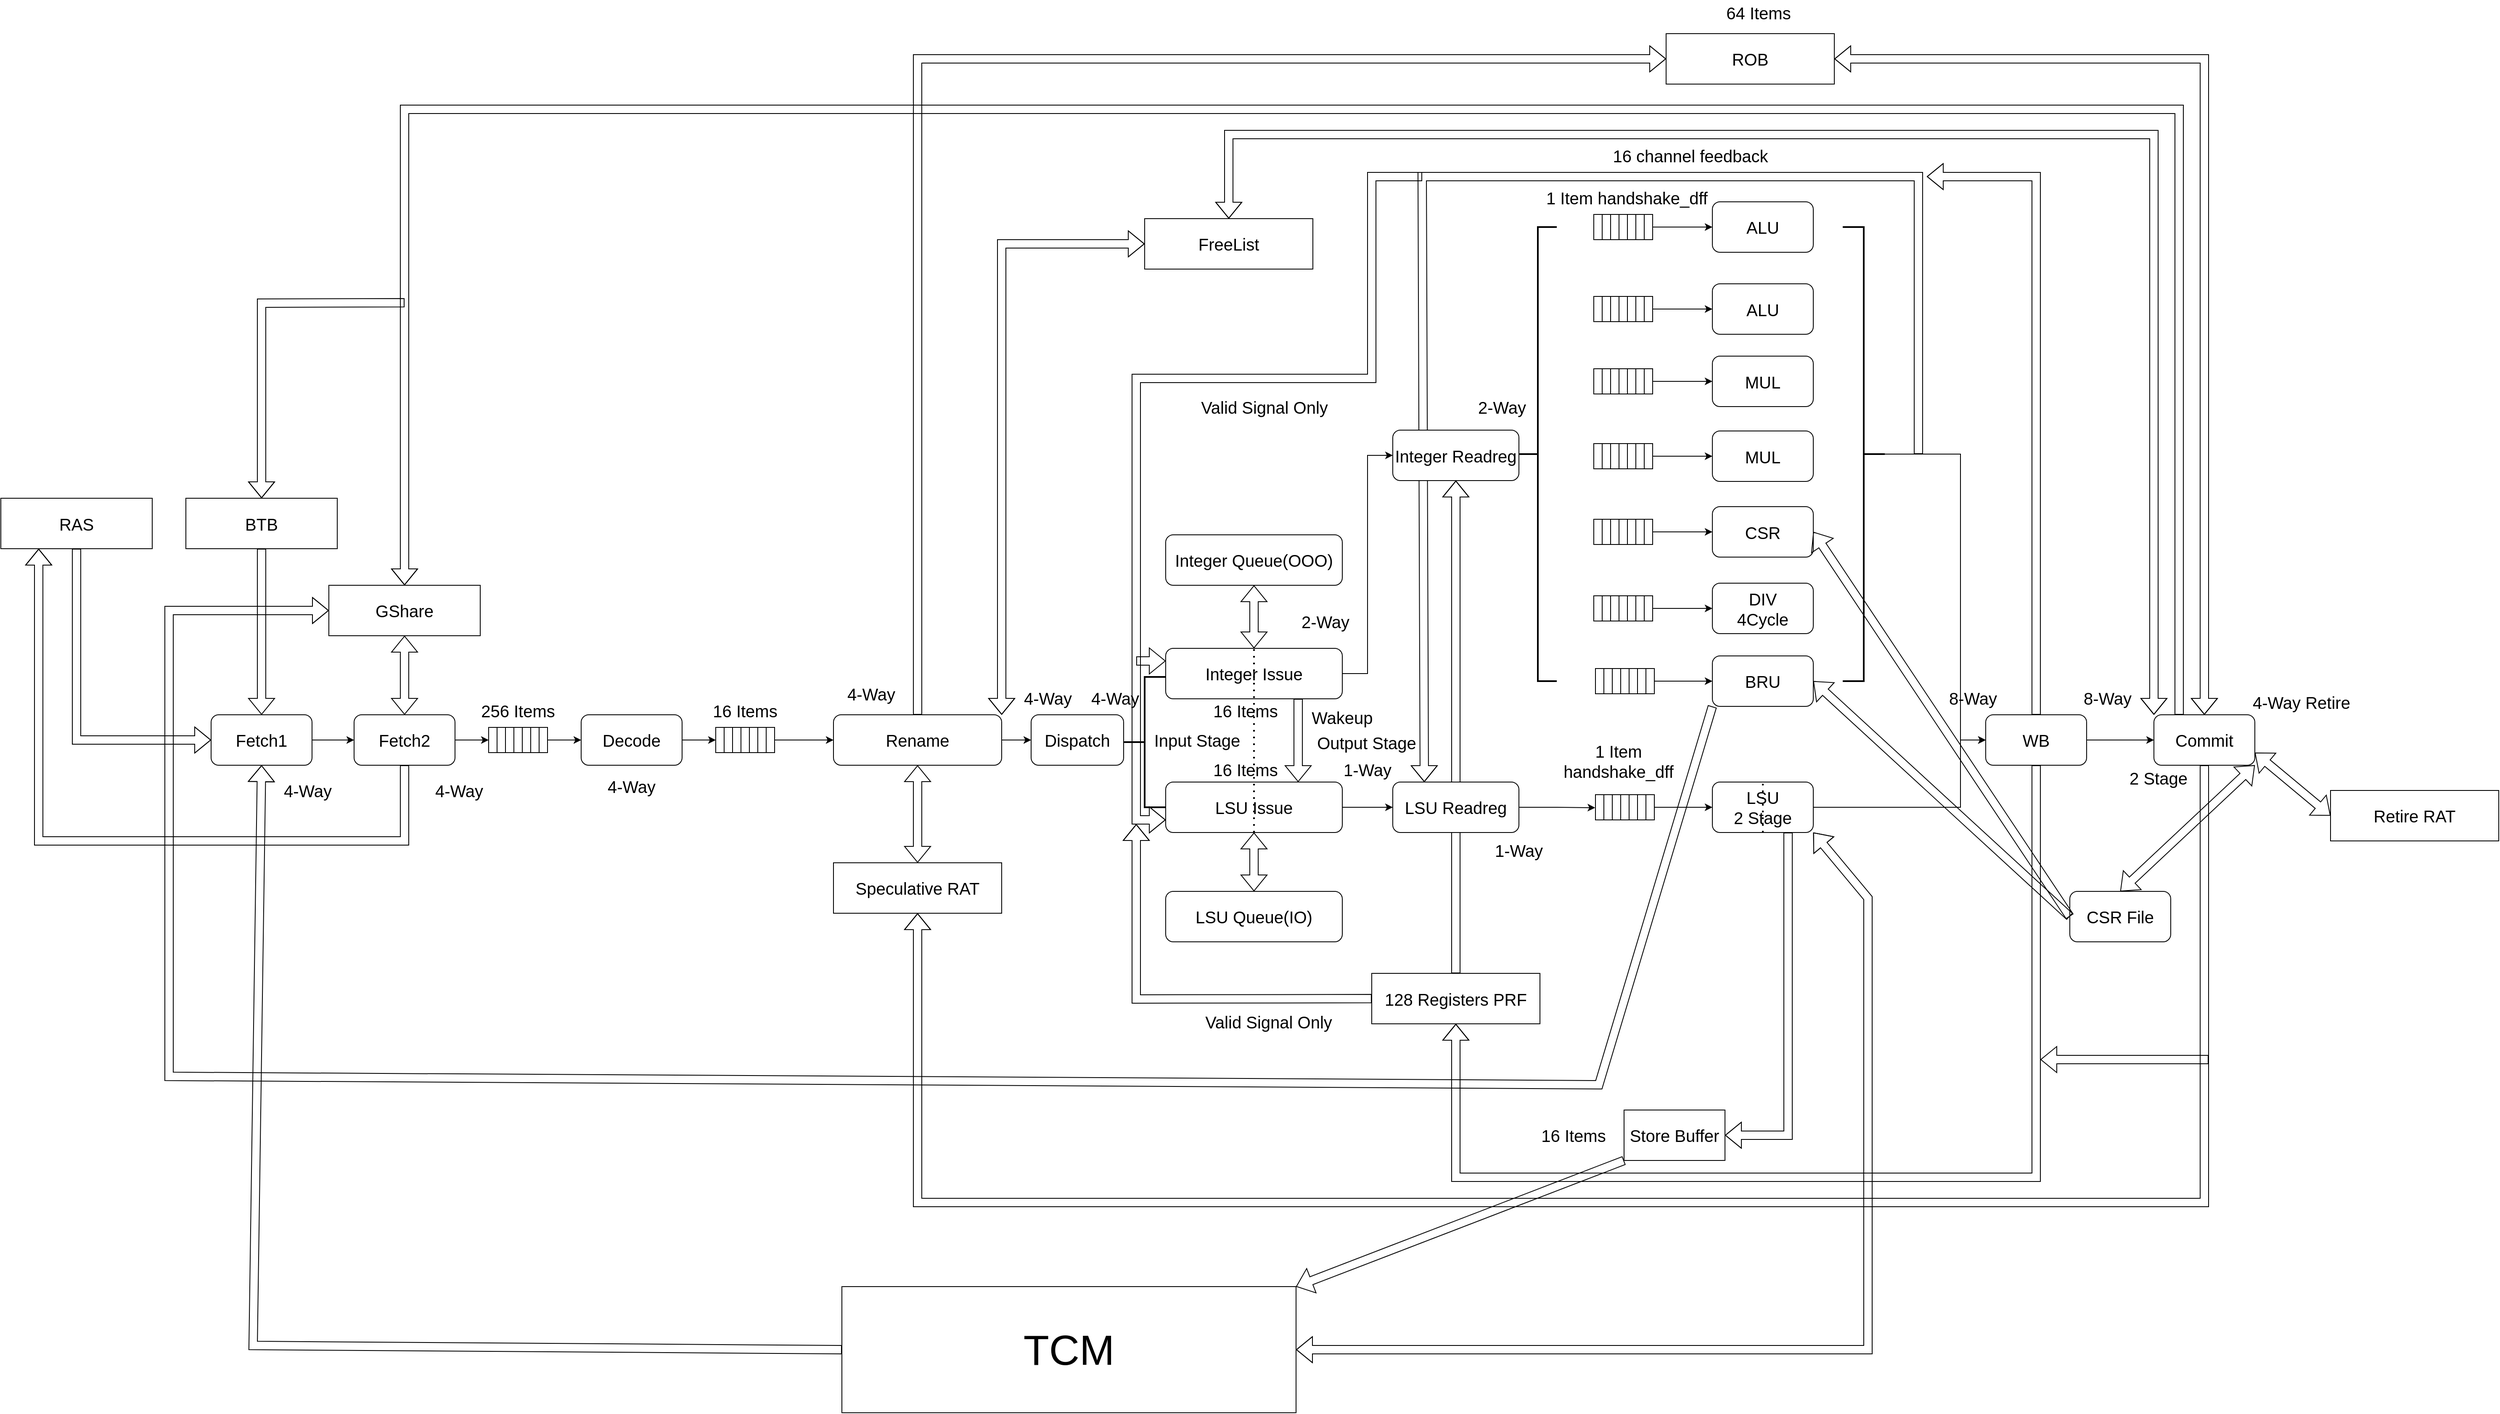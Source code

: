 <mxfile version="16.1.2" type="device"><diagram id="y05J4prO3M1sU4LA91ih" name="第 1 页"><mxGraphModel dx="2324" dy="2080" grid="1" gridSize="10" guides="1" tooltips="1" connect="1" arrows="1" fold="1" page="1" pageScale="1" pageWidth="827" pageHeight="1169" math="0" shadow="0"><root><mxCell id="0"/><mxCell id="1" parent="0"/><mxCell id="iAQOk-mYeoDbT9kB-Wvg-80" value="" style="shape=flexArrow;endArrow=classic;html=1;rounded=0;entryX=0;entryY=0.75;entryDx=0;entryDy=0;" edge="1" parent="1" target="iAQOk-mYeoDbT9kB-Wvg-40"><mxGeometry width="50" height="50" relative="1" as="geometry"><mxPoint x="1000" y="-480" as="sourcePoint"/><mxPoint x="640" y="300" as="targetPoint"/><Array as="points"><mxPoint x="940" y="-480"/><mxPoint x="940" y="-240"/><mxPoint x="660" y="-240"/><mxPoint x="660" y="240"/><mxPoint x="660" y="285"/></Array></mxGeometry></mxCell><mxCell id="iAQOk-mYeoDbT9kB-Wvg-61" value="" style="shape=flexArrow;endArrow=classic;html=1;rounded=0;entryX=0.25;entryY=0;entryDx=0;entryDy=0;" edge="1" parent="1" target="iAQOk-mYeoDbT9kB-Wvg-46"><mxGeometry width="50" height="50" relative="1" as="geometry"><mxPoint x="1590" y="-150" as="sourcePoint"/><mxPoint x="970" y="-480" as="targetPoint"/><Array as="points"><mxPoint x="1590" y="-480"/><mxPoint x="1000" y="-480"/></Array></mxGeometry></mxCell><mxCell id="B6zTXbKVNtr-f4S-mX8D-33" style="edgeStyle=none;rounded=0;orthogonalLoop=1;jettySize=auto;html=1;exitX=1;exitY=0.5;exitDx=0;exitDy=0;entryX=0;entryY=0.5;entryDx=0;entryDy=0;entryPerimeter=0;fontFamily=Helvetica;fontSize=12;fontColor=default;startSize=6;endSize=6;targetPerimeterSpacing=0;" parent="1" source="B6zTXbKVNtr-f4S-mX8D-1" target="B6zTXbKVNtr-f4S-mX8D-3" edge="1"><mxGeometry relative="1" as="geometry"/></mxCell><mxCell id="B6zTXbKVNtr-f4S-mX8D-1" value="Fetch2" style="rounded=1;whiteSpace=wrap;html=1;fontSize=20;" parent="1" vertex="1"><mxGeometry x="-270" y="160" width="120" height="60" as="geometry"/></mxCell><mxCell id="B6zTXbKVNtr-f4S-mX8D-29" value="" style="group" parent="1" vertex="1" connectable="0"><mxGeometry x="-110" y="175" width="70" height="30" as="geometry"/></mxCell><mxCell id="B6zTXbKVNtr-f4S-mX8D-3" value="" style="verticalLabelPosition=bottom;verticalAlign=top;html=1;shape=mxgraph.basic.rect;fillColor2=none;strokeWidth=1;size=17.76;indent=5;" parent="B6zTXbKVNtr-f4S-mX8D-29" vertex="1"><mxGeometry width="70" height="30" as="geometry"/></mxCell><mxCell id="B6zTXbKVNtr-f4S-mX8D-11" value="" style="shape=partialRectangle;whiteSpace=wrap;html=1;right=0;top=0;bottom=0;fillColor=none;routingCenterX=-0.5;" parent="B6zTXbKVNtr-f4S-mX8D-29" vertex="1"><mxGeometry x="10" width="10" height="30" as="geometry"/></mxCell><mxCell id="B6zTXbKVNtr-f4S-mX8D-12" value="" style="shape=partialRectangle;whiteSpace=wrap;html=1;right=0;top=0;bottom=0;fillColor=none;routingCenterX=-0.5;" parent="B6zTXbKVNtr-f4S-mX8D-29" vertex="1"><mxGeometry x="20" width="10" height="30" as="geometry"/></mxCell><mxCell id="B6zTXbKVNtr-f4S-mX8D-13" value="" style="shape=partialRectangle;whiteSpace=wrap;html=1;right=0;top=0;bottom=0;fillColor=none;routingCenterX=-0.5;" parent="B6zTXbKVNtr-f4S-mX8D-29" vertex="1"><mxGeometry x="30" width="10" height="30" as="geometry"/></mxCell><mxCell id="B6zTXbKVNtr-f4S-mX8D-14" value="" style="shape=partialRectangle;whiteSpace=wrap;html=1;right=0;top=0;bottom=0;fillColor=none;routingCenterX=-0.5;" parent="B6zTXbKVNtr-f4S-mX8D-29" vertex="1"><mxGeometry x="40" width="10" height="30" as="geometry"/></mxCell><mxCell id="B6zTXbKVNtr-f4S-mX8D-15" value="" style="shape=partialRectangle;whiteSpace=wrap;html=1;right=0;top=0;bottom=0;fillColor=none;routingCenterX=-0.5;" parent="B6zTXbKVNtr-f4S-mX8D-29" vertex="1"><mxGeometry x="50" width="10" height="30" as="geometry"/></mxCell><mxCell id="B6zTXbKVNtr-f4S-mX8D-16" value="" style="shape=partialRectangle;whiteSpace=wrap;html=1;right=0;top=0;bottom=0;fillColor=none;routingCenterX=-0.5;" parent="B6zTXbKVNtr-f4S-mX8D-29" vertex="1"><mxGeometry x="60" width="10" height="30" as="geometry"/></mxCell><mxCell id="B6zTXbKVNtr-f4S-mX8D-46" style="edgeStyle=none;rounded=0;orthogonalLoop=1;jettySize=auto;html=1;exitX=1;exitY=0.5;exitDx=0;exitDy=0;fontFamily=Helvetica;fontSize=20;fontColor=default;startSize=6;endSize=6;targetPerimeterSpacing=0;" parent="1" source="B6zTXbKVNtr-f4S-mX8D-34" target="B6zTXbKVNtr-f4S-mX8D-37" edge="1"><mxGeometry relative="1" as="geometry"/></mxCell><mxCell id="B6zTXbKVNtr-f4S-mX8D-34" value="Decode" style="rounded=1;whiteSpace=wrap;html=1;fontSize=20;" parent="1" vertex="1"><mxGeometry y="160" width="120" height="60" as="geometry"/></mxCell><mxCell id="B6zTXbKVNtr-f4S-mX8D-35" style="edgeStyle=none;rounded=0;orthogonalLoop=1;jettySize=auto;html=1;exitX=1;exitY=0.5;exitDx=0;exitDy=0;entryX=0;entryY=0.5;entryDx=0;entryDy=0;fontFamily=Helvetica;fontSize=20;fontColor=default;startSize=6;endSize=6;targetPerimeterSpacing=0;" parent="1" source="B6zTXbKVNtr-f4S-mX8D-16" target="B6zTXbKVNtr-f4S-mX8D-34" edge="1"><mxGeometry relative="1" as="geometry"/></mxCell><mxCell id="B6zTXbKVNtr-f4S-mX8D-36" value="" style="group" parent="1" vertex="1" connectable="0"><mxGeometry x="160" y="175" width="70" height="30" as="geometry"/></mxCell><mxCell id="B6zTXbKVNtr-f4S-mX8D-37" value="" style="verticalLabelPosition=bottom;verticalAlign=top;html=1;shape=mxgraph.basic.rect;fillColor2=none;strokeWidth=1;size=17.76;indent=5;" parent="B6zTXbKVNtr-f4S-mX8D-36" vertex="1"><mxGeometry width="70" height="30" as="geometry"/></mxCell><mxCell id="B6zTXbKVNtr-f4S-mX8D-38" value="" style="shape=partialRectangle;whiteSpace=wrap;html=1;right=0;top=0;bottom=0;fillColor=none;routingCenterX=-0.5;" parent="B6zTXbKVNtr-f4S-mX8D-36" vertex="1"><mxGeometry x="10" width="10" height="30" as="geometry"/></mxCell><mxCell id="B6zTXbKVNtr-f4S-mX8D-39" value="" style="shape=partialRectangle;whiteSpace=wrap;html=1;right=0;top=0;bottom=0;fillColor=none;routingCenterX=-0.5;" parent="B6zTXbKVNtr-f4S-mX8D-36" vertex="1"><mxGeometry x="20" width="10" height="30" as="geometry"/></mxCell><mxCell id="B6zTXbKVNtr-f4S-mX8D-40" value="" style="shape=partialRectangle;whiteSpace=wrap;html=1;right=0;top=0;bottom=0;fillColor=none;routingCenterX=-0.5;" parent="B6zTXbKVNtr-f4S-mX8D-36" vertex="1"><mxGeometry x="30" width="10" height="30" as="geometry"/></mxCell><mxCell id="B6zTXbKVNtr-f4S-mX8D-41" value="" style="shape=partialRectangle;whiteSpace=wrap;html=1;right=0;top=0;bottom=0;fillColor=none;routingCenterX=-0.5;" parent="B6zTXbKVNtr-f4S-mX8D-36" vertex="1"><mxGeometry x="40" width="10" height="30" as="geometry"/></mxCell><mxCell id="B6zTXbKVNtr-f4S-mX8D-42" value="" style="shape=partialRectangle;whiteSpace=wrap;html=1;right=0;top=0;bottom=0;fillColor=none;routingCenterX=-0.5;" parent="B6zTXbKVNtr-f4S-mX8D-36" vertex="1"><mxGeometry x="50" width="10" height="30" as="geometry"/></mxCell><mxCell id="B6zTXbKVNtr-f4S-mX8D-43" value="" style="shape=partialRectangle;whiteSpace=wrap;html=1;right=0;top=0;bottom=0;fillColor=none;routingCenterX=-0.5;" parent="B6zTXbKVNtr-f4S-mX8D-36" vertex="1"><mxGeometry x="60" width="10" height="30" as="geometry"/></mxCell><mxCell id="B6zTXbKVNtr-f4S-mX8D-190" style="edgeStyle=orthogonalEdgeStyle;shape=flexArrow;rounded=0;orthogonalLoop=1;jettySize=auto;html=1;exitX=0.5;exitY=0;exitDx=0;exitDy=0;entryX=0;entryY=0.5;entryDx=0;entryDy=0;fontFamily=Helvetica;fontSize=20;fontColor=default;targetPerimeterSpacing=0;" parent="1" source="B6zTXbKVNtr-f4S-mX8D-44" target="B6zTXbKVNtr-f4S-mX8D-184" edge="1"><mxGeometry relative="1" as="geometry"/></mxCell><mxCell id="iAQOk-mYeoDbT9kB-Wvg-27" style="edgeStyle=orthogonalEdgeStyle;rounded=0;orthogonalLoop=1;jettySize=auto;html=1;exitX=1;exitY=0.5;exitDx=0;exitDy=0;entryX=0;entryY=0.5;entryDx=0;entryDy=0;" edge="1" parent="1" source="B6zTXbKVNtr-f4S-mX8D-44" target="iAQOk-mYeoDbT9kB-Wvg-26"><mxGeometry relative="1" as="geometry"/></mxCell><mxCell id="B6zTXbKVNtr-f4S-mX8D-44" value="Rename" style="rounded=1;whiteSpace=wrap;html=1;fontSize=20;" parent="1" vertex="1"><mxGeometry x="300" y="160" width="200" height="60" as="geometry"/></mxCell><mxCell id="B6zTXbKVNtr-f4S-mX8D-45" style="edgeStyle=none;rounded=0;orthogonalLoop=1;jettySize=auto;html=1;exitX=1;exitY=0.5;exitDx=0;exitDy=0;entryX=0;entryY=0.5;entryDx=0;entryDy=0;fontFamily=Helvetica;fontSize=20;fontColor=default;startSize=6;endSize=6;targetPerimeterSpacing=0;" parent="1" source="B6zTXbKVNtr-f4S-mX8D-43" target="B6zTXbKVNtr-f4S-mX8D-44" edge="1"><mxGeometry relative="1" as="geometry"/></mxCell><mxCell id="B6zTXbKVNtr-f4S-mX8D-49" value="" style="strokeWidth=2;html=1;shape=mxgraph.flowchart.annotation_2;align=left;labelPosition=right;pointerEvents=1;fontFamily=Helvetica;fontSize=20;fontColor=default;fillColor=none;gradientColor=none;" parent="1" vertex="1"><mxGeometry x="1115" y="-420" width="45" height="540" as="geometry"/></mxCell><mxCell id="B6zTXbKVNtr-f4S-mX8D-51" value="" style="group" parent="1" vertex="1" connectable="0"><mxGeometry x="1204" y="-435.0" width="70" height="30" as="geometry"/></mxCell><mxCell id="B6zTXbKVNtr-f4S-mX8D-130" value="" style="group" parent="B6zTXbKVNtr-f4S-mX8D-51" vertex="1" connectable="0"><mxGeometry width="70" height="30" as="geometry"/></mxCell><mxCell id="B6zTXbKVNtr-f4S-mX8D-52" value="" style="verticalLabelPosition=bottom;verticalAlign=top;html=1;shape=mxgraph.basic.rect;fillColor2=none;strokeWidth=1;size=17.76;indent=5;" parent="B6zTXbKVNtr-f4S-mX8D-130" vertex="1"><mxGeometry width="70" height="30" as="geometry"/></mxCell><mxCell id="B6zTXbKVNtr-f4S-mX8D-129" value="" style="group" parent="B6zTXbKVNtr-f4S-mX8D-130" vertex="1" connectable="0"><mxGeometry x="10" width="60" height="30" as="geometry"/></mxCell><mxCell id="B6zTXbKVNtr-f4S-mX8D-53" value="" style="shape=partialRectangle;whiteSpace=wrap;html=1;right=0;top=0;bottom=0;fillColor=none;routingCenterX=-0.5;" parent="B6zTXbKVNtr-f4S-mX8D-129" vertex="1"><mxGeometry width="10" height="30" as="geometry"/></mxCell><mxCell id="B6zTXbKVNtr-f4S-mX8D-54" value="" style="shape=partialRectangle;whiteSpace=wrap;html=1;right=0;top=0;bottom=0;fillColor=none;routingCenterX=-0.5;" parent="B6zTXbKVNtr-f4S-mX8D-129" vertex="1"><mxGeometry x="10" width="10" height="30" as="geometry"/></mxCell><mxCell id="B6zTXbKVNtr-f4S-mX8D-55" value="" style="shape=partialRectangle;whiteSpace=wrap;html=1;right=0;top=0;bottom=0;fillColor=none;routingCenterX=-0.5;" parent="B6zTXbKVNtr-f4S-mX8D-129" vertex="1"><mxGeometry x="20" width="10" height="30" as="geometry"/></mxCell><mxCell id="B6zTXbKVNtr-f4S-mX8D-56" value="" style="shape=partialRectangle;whiteSpace=wrap;html=1;right=0;top=0;bottom=0;fillColor=none;routingCenterX=-0.5;" parent="B6zTXbKVNtr-f4S-mX8D-129" vertex="1"><mxGeometry x="30" width="10" height="30" as="geometry"/></mxCell><mxCell id="B6zTXbKVNtr-f4S-mX8D-57" value="" style="shape=partialRectangle;whiteSpace=wrap;html=1;right=0;top=0;bottom=0;fillColor=none;routingCenterX=-0.5;" parent="B6zTXbKVNtr-f4S-mX8D-129" vertex="1"><mxGeometry x="40" width="10" height="30" as="geometry"/></mxCell><mxCell id="B6zTXbKVNtr-f4S-mX8D-58" value="" style="shape=partialRectangle;whiteSpace=wrap;html=1;right=0;top=0;bottom=0;fillColor=none;routingCenterX=-0.5;" parent="B6zTXbKVNtr-f4S-mX8D-129" vertex="1"><mxGeometry x="50" width="10" height="30" as="geometry"/></mxCell><mxCell id="B6zTXbKVNtr-f4S-mX8D-131" style="edgeStyle=none;rounded=0;orthogonalLoop=1;jettySize=auto;html=1;exitX=0;exitY=0.25;exitDx=0;exitDy=0;fontFamily=Helvetica;fontSize=20;fontColor=default;startSize=6;endSize=6;targetPerimeterSpacing=0;" parent="B6zTXbKVNtr-f4S-mX8D-129" source="B6zTXbKVNtr-f4S-mX8D-53" target="B6zTXbKVNtr-f4S-mX8D-53" edge="1"><mxGeometry relative="1" as="geometry"/></mxCell><mxCell id="B6zTXbKVNtr-f4S-mX8D-60" value="" style="group" parent="1" vertex="1" connectable="0"><mxGeometry x="1204" y="-337.5" width="70" height="30" as="geometry"/></mxCell><mxCell id="B6zTXbKVNtr-f4S-mX8D-61" value="" style="verticalLabelPosition=bottom;verticalAlign=top;html=1;shape=mxgraph.basic.rect;fillColor2=none;strokeWidth=1;size=17.76;indent=5;" parent="B6zTXbKVNtr-f4S-mX8D-60" vertex="1"><mxGeometry width="70" height="30" as="geometry"/></mxCell><mxCell id="B6zTXbKVNtr-f4S-mX8D-62" value="" style="shape=partialRectangle;whiteSpace=wrap;html=1;right=0;top=0;bottom=0;fillColor=none;routingCenterX=-0.5;" parent="B6zTXbKVNtr-f4S-mX8D-60" vertex="1"><mxGeometry x="10" width="10" height="30" as="geometry"/></mxCell><mxCell id="B6zTXbKVNtr-f4S-mX8D-63" value="" style="shape=partialRectangle;whiteSpace=wrap;html=1;right=0;top=0;bottom=0;fillColor=none;routingCenterX=-0.5;" parent="B6zTXbKVNtr-f4S-mX8D-60" vertex="1"><mxGeometry x="20" width="10" height="30" as="geometry"/></mxCell><mxCell id="B6zTXbKVNtr-f4S-mX8D-64" value="" style="shape=partialRectangle;whiteSpace=wrap;html=1;right=0;top=0;bottom=0;fillColor=none;routingCenterX=-0.5;" parent="B6zTXbKVNtr-f4S-mX8D-60" vertex="1"><mxGeometry x="30" width="10" height="30" as="geometry"/></mxCell><mxCell id="B6zTXbKVNtr-f4S-mX8D-65" value="" style="shape=partialRectangle;whiteSpace=wrap;html=1;right=0;top=0;bottom=0;fillColor=none;routingCenterX=-0.5;" parent="B6zTXbKVNtr-f4S-mX8D-60" vertex="1"><mxGeometry x="40" width="10" height="30" as="geometry"/></mxCell><mxCell id="B6zTXbKVNtr-f4S-mX8D-66" value="" style="shape=partialRectangle;whiteSpace=wrap;html=1;right=0;top=0;bottom=0;fillColor=none;routingCenterX=-0.5;" parent="B6zTXbKVNtr-f4S-mX8D-60" vertex="1"><mxGeometry x="50" width="10" height="30" as="geometry"/></mxCell><mxCell id="B6zTXbKVNtr-f4S-mX8D-67" value="" style="shape=partialRectangle;whiteSpace=wrap;html=1;right=0;top=0;bottom=0;fillColor=none;routingCenterX=-0.5;" parent="B6zTXbKVNtr-f4S-mX8D-60" vertex="1"><mxGeometry x="60" width="10" height="30" as="geometry"/></mxCell><mxCell id="B6zTXbKVNtr-f4S-mX8D-69" value="" style="group" parent="1" vertex="1" connectable="0"><mxGeometry x="1204" y="-251.5" width="70" height="30" as="geometry"/></mxCell><mxCell id="B6zTXbKVNtr-f4S-mX8D-70" value="" style="verticalLabelPosition=bottom;verticalAlign=top;html=1;shape=mxgraph.basic.rect;fillColor2=none;strokeWidth=1;size=17.76;indent=5;" parent="B6zTXbKVNtr-f4S-mX8D-69" vertex="1"><mxGeometry width="70" height="30" as="geometry"/></mxCell><mxCell id="B6zTXbKVNtr-f4S-mX8D-71" value="" style="shape=partialRectangle;whiteSpace=wrap;html=1;right=0;top=0;bottom=0;fillColor=none;routingCenterX=-0.5;" parent="B6zTXbKVNtr-f4S-mX8D-69" vertex="1"><mxGeometry x="10" width="10" height="30" as="geometry"/></mxCell><mxCell id="B6zTXbKVNtr-f4S-mX8D-72" value="" style="shape=partialRectangle;whiteSpace=wrap;html=1;right=0;top=0;bottom=0;fillColor=none;routingCenterX=-0.5;" parent="B6zTXbKVNtr-f4S-mX8D-69" vertex="1"><mxGeometry x="20" width="10" height="30" as="geometry"/></mxCell><mxCell id="B6zTXbKVNtr-f4S-mX8D-73" value="" style="shape=partialRectangle;whiteSpace=wrap;html=1;right=0;top=0;bottom=0;fillColor=none;routingCenterX=-0.5;" parent="B6zTXbKVNtr-f4S-mX8D-69" vertex="1"><mxGeometry x="30" width="10" height="30" as="geometry"/></mxCell><mxCell id="B6zTXbKVNtr-f4S-mX8D-74" value="" style="shape=partialRectangle;whiteSpace=wrap;html=1;right=0;top=0;bottom=0;fillColor=none;routingCenterX=-0.5;" parent="B6zTXbKVNtr-f4S-mX8D-69" vertex="1"><mxGeometry x="40" width="10" height="30" as="geometry"/></mxCell><mxCell id="B6zTXbKVNtr-f4S-mX8D-75" value="" style="shape=partialRectangle;whiteSpace=wrap;html=1;right=0;top=0;bottom=0;fillColor=none;routingCenterX=-0.5;" parent="B6zTXbKVNtr-f4S-mX8D-69" vertex="1"><mxGeometry x="50" width="10" height="30" as="geometry"/></mxCell><mxCell id="B6zTXbKVNtr-f4S-mX8D-76" value="" style="shape=partialRectangle;whiteSpace=wrap;html=1;right=0;top=0;bottom=0;fillColor=none;routingCenterX=-0.5;" parent="B6zTXbKVNtr-f4S-mX8D-69" vertex="1"><mxGeometry x="60" width="10" height="30" as="geometry"/></mxCell><mxCell id="B6zTXbKVNtr-f4S-mX8D-77" value="" style="group" parent="1" vertex="1" connectable="0"><mxGeometry x="1204" y="-162.5" width="70" height="30" as="geometry"/></mxCell><mxCell id="B6zTXbKVNtr-f4S-mX8D-78" value="" style="verticalLabelPosition=bottom;verticalAlign=top;html=1;shape=mxgraph.basic.rect;fillColor2=none;strokeWidth=1;size=17.76;indent=5;" parent="B6zTXbKVNtr-f4S-mX8D-77" vertex="1"><mxGeometry width="70" height="30" as="geometry"/></mxCell><mxCell id="B6zTXbKVNtr-f4S-mX8D-79" value="" style="shape=partialRectangle;whiteSpace=wrap;html=1;right=0;top=0;bottom=0;fillColor=none;routingCenterX=-0.5;" parent="B6zTXbKVNtr-f4S-mX8D-77" vertex="1"><mxGeometry x="10" width="10" height="30" as="geometry"/></mxCell><mxCell id="B6zTXbKVNtr-f4S-mX8D-80" value="" style="shape=partialRectangle;whiteSpace=wrap;html=1;right=0;top=0;bottom=0;fillColor=none;routingCenterX=-0.5;" parent="B6zTXbKVNtr-f4S-mX8D-77" vertex="1"><mxGeometry x="20" width="10" height="30" as="geometry"/></mxCell><mxCell id="B6zTXbKVNtr-f4S-mX8D-81" value="" style="shape=partialRectangle;whiteSpace=wrap;html=1;right=0;top=0;bottom=0;fillColor=none;routingCenterX=-0.5;" parent="B6zTXbKVNtr-f4S-mX8D-77" vertex="1"><mxGeometry x="30" width="10" height="30" as="geometry"/></mxCell><mxCell id="B6zTXbKVNtr-f4S-mX8D-82" value="" style="shape=partialRectangle;whiteSpace=wrap;html=1;right=0;top=0;bottom=0;fillColor=none;routingCenterX=-0.5;" parent="B6zTXbKVNtr-f4S-mX8D-77" vertex="1"><mxGeometry x="40" width="10" height="30" as="geometry"/></mxCell><mxCell id="B6zTXbKVNtr-f4S-mX8D-83" value="" style="shape=partialRectangle;whiteSpace=wrap;html=1;right=0;top=0;bottom=0;fillColor=none;routingCenterX=-0.5;" parent="B6zTXbKVNtr-f4S-mX8D-77" vertex="1"><mxGeometry x="50" width="10" height="30" as="geometry"/></mxCell><mxCell id="B6zTXbKVNtr-f4S-mX8D-84" value="" style="shape=partialRectangle;whiteSpace=wrap;html=1;right=0;top=0;bottom=0;fillColor=none;routingCenterX=-0.5;" parent="B6zTXbKVNtr-f4S-mX8D-77" vertex="1"><mxGeometry x="60" width="10" height="30" as="geometry"/></mxCell><mxCell id="B6zTXbKVNtr-f4S-mX8D-85" value="" style="group" parent="1" vertex="1" connectable="0"><mxGeometry x="1204" y="-72.5" width="70" height="30" as="geometry"/></mxCell><mxCell id="B6zTXbKVNtr-f4S-mX8D-86" value="" style="verticalLabelPosition=bottom;verticalAlign=top;html=1;shape=mxgraph.basic.rect;fillColor2=none;strokeWidth=1;size=17.76;indent=5;" parent="B6zTXbKVNtr-f4S-mX8D-85" vertex="1"><mxGeometry width="70" height="30" as="geometry"/></mxCell><mxCell id="B6zTXbKVNtr-f4S-mX8D-87" value="" style="shape=partialRectangle;whiteSpace=wrap;html=1;right=0;top=0;bottom=0;fillColor=none;routingCenterX=-0.5;" parent="B6zTXbKVNtr-f4S-mX8D-85" vertex="1"><mxGeometry x="10" width="10" height="30" as="geometry"/></mxCell><mxCell id="B6zTXbKVNtr-f4S-mX8D-88" value="" style="shape=partialRectangle;whiteSpace=wrap;html=1;right=0;top=0;bottom=0;fillColor=none;routingCenterX=-0.5;" parent="B6zTXbKVNtr-f4S-mX8D-85" vertex="1"><mxGeometry x="20" width="10" height="30" as="geometry"/></mxCell><mxCell id="B6zTXbKVNtr-f4S-mX8D-89" value="" style="shape=partialRectangle;whiteSpace=wrap;html=1;right=0;top=0;bottom=0;fillColor=none;routingCenterX=-0.5;" parent="B6zTXbKVNtr-f4S-mX8D-85" vertex="1"><mxGeometry x="30" width="10" height="30" as="geometry"/></mxCell><mxCell id="B6zTXbKVNtr-f4S-mX8D-90" value="" style="shape=partialRectangle;whiteSpace=wrap;html=1;right=0;top=0;bottom=0;fillColor=none;routingCenterX=-0.5;" parent="B6zTXbKVNtr-f4S-mX8D-85" vertex="1"><mxGeometry x="40" width="10" height="30" as="geometry"/></mxCell><mxCell id="B6zTXbKVNtr-f4S-mX8D-91" value="" style="shape=partialRectangle;whiteSpace=wrap;html=1;right=0;top=0;bottom=0;fillColor=none;routingCenterX=-0.5;" parent="B6zTXbKVNtr-f4S-mX8D-85" vertex="1"><mxGeometry x="50" width="10" height="30" as="geometry"/></mxCell><mxCell id="B6zTXbKVNtr-f4S-mX8D-92" value="" style="shape=partialRectangle;whiteSpace=wrap;html=1;right=0;top=0;bottom=0;fillColor=none;routingCenterX=-0.5;" parent="B6zTXbKVNtr-f4S-mX8D-85" vertex="1"><mxGeometry x="60" width="10" height="30" as="geometry"/></mxCell><mxCell id="B6zTXbKVNtr-f4S-mX8D-93" value="" style="group" parent="1" vertex="1" connectable="0"><mxGeometry x="1204" y="18.5" width="70" height="30" as="geometry"/></mxCell><mxCell id="B6zTXbKVNtr-f4S-mX8D-94" value="" style="verticalLabelPosition=bottom;verticalAlign=top;html=1;shape=mxgraph.basic.rect;fillColor2=none;strokeWidth=1;size=17.76;indent=5;" parent="B6zTXbKVNtr-f4S-mX8D-93" vertex="1"><mxGeometry width="70" height="30" as="geometry"/></mxCell><mxCell id="B6zTXbKVNtr-f4S-mX8D-95" value="" style="shape=partialRectangle;whiteSpace=wrap;html=1;right=0;top=0;bottom=0;fillColor=none;routingCenterX=-0.5;" parent="B6zTXbKVNtr-f4S-mX8D-93" vertex="1"><mxGeometry x="10" width="10" height="30" as="geometry"/></mxCell><mxCell id="B6zTXbKVNtr-f4S-mX8D-96" value="" style="shape=partialRectangle;whiteSpace=wrap;html=1;right=0;top=0;bottom=0;fillColor=none;routingCenterX=-0.5;" parent="B6zTXbKVNtr-f4S-mX8D-93" vertex="1"><mxGeometry x="20" width="10" height="30" as="geometry"/></mxCell><mxCell id="B6zTXbKVNtr-f4S-mX8D-97" value="" style="shape=partialRectangle;whiteSpace=wrap;html=1;right=0;top=0;bottom=0;fillColor=none;routingCenterX=-0.5;" parent="B6zTXbKVNtr-f4S-mX8D-93" vertex="1"><mxGeometry x="30" width="10" height="30" as="geometry"/></mxCell><mxCell id="B6zTXbKVNtr-f4S-mX8D-98" value="" style="shape=partialRectangle;whiteSpace=wrap;html=1;right=0;top=0;bottom=0;fillColor=none;routingCenterX=-0.5;" parent="B6zTXbKVNtr-f4S-mX8D-93" vertex="1"><mxGeometry x="40" width="10" height="30" as="geometry"/></mxCell><mxCell id="B6zTXbKVNtr-f4S-mX8D-99" value="" style="shape=partialRectangle;whiteSpace=wrap;html=1;right=0;top=0;bottom=0;fillColor=none;routingCenterX=-0.5;" parent="B6zTXbKVNtr-f4S-mX8D-93" vertex="1"><mxGeometry x="50" width="10" height="30" as="geometry"/></mxCell><mxCell id="B6zTXbKVNtr-f4S-mX8D-100" value="" style="shape=partialRectangle;whiteSpace=wrap;html=1;right=0;top=0;bottom=0;fillColor=none;routingCenterX=-0.5;" parent="B6zTXbKVNtr-f4S-mX8D-93" vertex="1"><mxGeometry x="60" width="10" height="30" as="geometry"/></mxCell><mxCell id="B6zTXbKVNtr-f4S-mX8D-101" value="" style="group" parent="1" vertex="1" connectable="0"><mxGeometry x="1206" y="255" width="70" height="30" as="geometry"/></mxCell><mxCell id="B6zTXbKVNtr-f4S-mX8D-102" value="" style="verticalLabelPosition=bottom;verticalAlign=top;html=1;shape=mxgraph.basic.rect;fillColor2=none;strokeWidth=1;size=17.76;indent=5;" parent="B6zTXbKVNtr-f4S-mX8D-101" vertex="1"><mxGeometry width="70" height="30" as="geometry"/></mxCell><mxCell id="B6zTXbKVNtr-f4S-mX8D-103" value="" style="shape=partialRectangle;whiteSpace=wrap;html=1;right=0;top=0;bottom=0;fillColor=none;routingCenterX=-0.5;" parent="B6zTXbKVNtr-f4S-mX8D-101" vertex="1"><mxGeometry x="10" width="10" height="30" as="geometry"/></mxCell><mxCell id="B6zTXbKVNtr-f4S-mX8D-104" value="" style="shape=partialRectangle;whiteSpace=wrap;html=1;right=0;top=0;bottom=0;fillColor=none;routingCenterX=-0.5;" parent="B6zTXbKVNtr-f4S-mX8D-101" vertex="1"><mxGeometry x="20" width="10" height="30" as="geometry"/></mxCell><mxCell id="B6zTXbKVNtr-f4S-mX8D-105" value="" style="shape=partialRectangle;whiteSpace=wrap;html=1;right=0;top=0;bottom=0;fillColor=none;routingCenterX=-0.5;" parent="B6zTXbKVNtr-f4S-mX8D-101" vertex="1"><mxGeometry x="30" width="10" height="30" as="geometry"/></mxCell><mxCell id="B6zTXbKVNtr-f4S-mX8D-106" value="" style="shape=partialRectangle;whiteSpace=wrap;html=1;right=0;top=0;bottom=0;fillColor=none;routingCenterX=-0.5;" parent="B6zTXbKVNtr-f4S-mX8D-101" vertex="1"><mxGeometry x="40" width="10" height="30" as="geometry"/></mxCell><mxCell id="B6zTXbKVNtr-f4S-mX8D-107" value="" style="shape=partialRectangle;whiteSpace=wrap;html=1;right=0;top=0;bottom=0;fillColor=none;routingCenterX=-0.5;" parent="B6zTXbKVNtr-f4S-mX8D-101" vertex="1"><mxGeometry x="50" width="10" height="30" as="geometry"/></mxCell><mxCell id="B6zTXbKVNtr-f4S-mX8D-108" value="" style="shape=partialRectangle;whiteSpace=wrap;html=1;right=0;top=0;bottom=0;fillColor=none;routingCenterX=-0.5;" parent="B6zTXbKVNtr-f4S-mX8D-101" vertex="1"><mxGeometry x="60" width="10" height="30" as="geometry"/></mxCell><mxCell id="B6zTXbKVNtr-f4S-mX8D-109" value="" style="group" parent="1" vertex="1" connectable="0"><mxGeometry x="1206" y="105.0" width="70" height="30" as="geometry"/></mxCell><mxCell id="B6zTXbKVNtr-f4S-mX8D-110" value="" style="verticalLabelPosition=bottom;verticalAlign=top;html=1;shape=mxgraph.basic.rect;fillColor2=none;strokeWidth=1;size=17.76;indent=5;" parent="B6zTXbKVNtr-f4S-mX8D-109" vertex="1"><mxGeometry width="70" height="30" as="geometry"/></mxCell><mxCell id="B6zTXbKVNtr-f4S-mX8D-111" value="" style="shape=partialRectangle;whiteSpace=wrap;html=1;right=0;top=0;bottom=0;fillColor=none;routingCenterX=-0.5;" parent="B6zTXbKVNtr-f4S-mX8D-109" vertex="1"><mxGeometry x="10" width="10" height="30" as="geometry"/></mxCell><mxCell id="B6zTXbKVNtr-f4S-mX8D-112" value="" style="shape=partialRectangle;whiteSpace=wrap;html=1;right=0;top=0;bottom=0;fillColor=none;routingCenterX=-0.5;" parent="B6zTXbKVNtr-f4S-mX8D-109" vertex="1"><mxGeometry x="20" width="10" height="30" as="geometry"/></mxCell><mxCell id="B6zTXbKVNtr-f4S-mX8D-113" value="" style="shape=partialRectangle;whiteSpace=wrap;html=1;right=0;top=0;bottom=0;fillColor=none;routingCenterX=-0.5;" parent="B6zTXbKVNtr-f4S-mX8D-109" vertex="1"><mxGeometry x="30" width="10" height="30" as="geometry"/></mxCell><mxCell id="B6zTXbKVNtr-f4S-mX8D-114" value="" style="shape=partialRectangle;whiteSpace=wrap;html=1;right=0;top=0;bottom=0;fillColor=none;routingCenterX=-0.5;" parent="B6zTXbKVNtr-f4S-mX8D-109" vertex="1"><mxGeometry x="40" width="10" height="30" as="geometry"/></mxCell><mxCell id="B6zTXbKVNtr-f4S-mX8D-115" value="" style="shape=partialRectangle;whiteSpace=wrap;html=1;right=0;top=0;bottom=0;fillColor=none;routingCenterX=-0.5;" parent="B6zTXbKVNtr-f4S-mX8D-109" vertex="1"><mxGeometry x="50" width="10" height="30" as="geometry"/></mxCell><mxCell id="B6zTXbKVNtr-f4S-mX8D-116" value="" style="shape=partialRectangle;whiteSpace=wrap;html=1;right=0;top=0;bottom=0;fillColor=none;routingCenterX=-0.5;" parent="B6zTXbKVNtr-f4S-mX8D-109" vertex="1"><mxGeometry x="60" width="10" height="30" as="geometry"/></mxCell><mxCell id="B6zTXbKVNtr-f4S-mX8D-121" value="ALU" style="whiteSpace=wrap;html=1;fontSize=20;rounded=1;" parent="1" vertex="1"><mxGeometry x="1345" y="-450" width="120" height="60" as="geometry"/></mxCell><mxCell id="B6zTXbKVNtr-f4S-mX8D-122" value="ALU" style="whiteSpace=wrap;html=1;fontSize=20;rounded=1;" parent="1" vertex="1"><mxGeometry x="1345" y="-352.5" width="120" height="60" as="geometry"/></mxCell><mxCell id="B6zTXbKVNtr-f4S-mX8D-123" value="MUL" style="whiteSpace=wrap;html=1;fontSize=20;rounded=1;" parent="1" vertex="1"><mxGeometry x="1345" y="-266.5" width="120" height="60" as="geometry"/></mxCell><mxCell id="B6zTXbKVNtr-f4S-mX8D-124" value="MUL" style="whiteSpace=wrap;html=1;fontSize=20;rounded=1;" parent="1" vertex="1"><mxGeometry x="1345" y="-177.5" width="120" height="60" as="geometry"/></mxCell><mxCell id="B6zTXbKVNtr-f4S-mX8D-125" value="CSR" style="whiteSpace=wrap;html=1;fontSize=20;rounded=1;" parent="1" vertex="1"><mxGeometry x="1345" y="-87.5" width="120" height="60" as="geometry"/></mxCell><mxCell id="B6zTXbKVNtr-f4S-mX8D-126" value="DIV&lt;br&gt;4Cycle" style="whiteSpace=wrap;html=1;fontSize=20;rounded=1;" parent="1" vertex="1"><mxGeometry x="1345" y="3.5" width="120" height="60" as="geometry"/></mxCell><mxCell id="B6zTXbKVNtr-f4S-mX8D-128" value="BRU" style="whiteSpace=wrap;html=1;fontSize=20;rounded=1;" parent="1" vertex="1"><mxGeometry x="1345" y="90" width="120" height="60" as="geometry"/></mxCell><mxCell id="B6zTXbKVNtr-f4S-mX8D-152" style="edgeStyle=none;shape=flexArrow;rounded=0;orthogonalLoop=1;jettySize=auto;html=1;entryX=1;entryY=0.5;entryDx=0;entryDy=0;fontFamily=Helvetica;fontSize=20;fontColor=default;targetPerimeterSpacing=0;exitX=0.75;exitY=1;exitDx=0;exitDy=0;" parent="1" target="B6zTXbKVNtr-f4S-mX8D-151" edge="1" source="iAQOk-mYeoDbT9kB-Wvg-3"><mxGeometry relative="1" as="geometry"><mxPoint x="1410" y="580" as="sourcePoint"/><Array as="points"><mxPoint x="1435" y="408"/><mxPoint x="1435" y="660"/></Array></mxGeometry></mxCell><mxCell id="B6zTXbKVNtr-f4S-mX8D-136" style="edgeStyle=none;rounded=0;orthogonalLoop=1;jettySize=auto;html=1;exitX=0;exitY=0.5;exitDx=0;exitDy=0;exitPerimeter=0;entryX=0;entryY=0.5;entryDx=0;entryDy=0;fontFamily=Helvetica;fontSize=20;fontColor=default;startSize=6;endSize=6;targetPerimeterSpacing=0;" parent="1" source="B6zTXbKVNtr-f4S-mX8D-134" target="B6zTXbKVNtr-f4S-mX8D-135" edge="1"><mxGeometry relative="1" as="geometry"><Array as="points"><mxPoint x="1640" y="-150"/><mxPoint x="1640" y="190"/></Array></mxGeometry></mxCell><mxCell id="B6zTXbKVNtr-f4S-mX8D-134" value="" style="strokeWidth=2;html=1;shape=mxgraph.flowchart.annotation_2;align=left;labelPosition=right;pointerEvents=1;fontFamily=Helvetica;fontSize=20;fontColor=default;fillColor=none;gradientColor=none;direction=west;" parent="1" vertex="1"><mxGeometry x="1500" y="-420" width="50" height="540" as="geometry"/></mxCell><mxCell id="B6zTXbKVNtr-f4S-mX8D-138" value="" style="edgeStyle=none;rounded=0;orthogonalLoop=1;jettySize=auto;html=1;fontFamily=Helvetica;fontSize=20;fontColor=default;startSize=6;endSize=6;targetPerimeterSpacing=0;" parent="1" source="B6zTXbKVNtr-f4S-mX8D-135" target="B6zTXbKVNtr-f4S-mX8D-137" edge="1"><mxGeometry relative="1" as="geometry"/></mxCell><mxCell id="B6zTXbKVNtr-f4S-mX8D-198" style="edgeStyle=orthogonalEdgeStyle;shape=flexArrow;rounded=0;orthogonalLoop=1;jettySize=auto;html=1;entryX=0.5;entryY=0;entryDx=0;entryDy=0;fontFamily=Helvetica;fontSize=20;fontColor=default;targetPerimeterSpacing=0;exitX=0.25;exitY=0;exitDx=0;exitDy=0;" parent="1" source="B6zTXbKVNtr-f4S-mX8D-137" target="B6zTXbKVNtr-f4S-mX8D-165" edge="1"><mxGeometry relative="1" as="geometry"><Array as="points"><mxPoint x="1900" y="-560"/><mxPoint x="-210" y="-560"/></Array><mxPoint x="1820" y="155" as="sourcePoint"/><mxPoint x="180" y="-260" as="targetPoint"/></mxGeometry></mxCell><mxCell id="B6zTXbKVNtr-f4S-mX8D-208" style="edgeStyle=orthogonalEdgeStyle;shape=flexArrow;rounded=0;orthogonalLoop=1;jettySize=auto;html=1;exitX=0.5;exitY=1;exitDx=0;exitDy=0;entryX=0.5;entryY=1;entryDx=0;entryDy=0;fontFamily=Helvetica;fontSize=20;fontColor=default;targetPerimeterSpacing=0;" parent="1" source="B6zTXbKVNtr-f4S-mX8D-135" target="B6zTXbKVNtr-f4S-mX8D-176" edge="1"><mxGeometry relative="1" as="geometry"><Array as="points"><mxPoint x="1730" y="710"/><mxPoint x="1040" y="710"/></Array></mxGeometry></mxCell><mxCell id="B6zTXbKVNtr-f4S-mX8D-135" value="WB" style="whiteSpace=wrap;html=1;fontSize=20;rounded=1;" parent="1" vertex="1"><mxGeometry x="1670" y="160" width="120" height="60" as="geometry"/></mxCell><mxCell id="B6zTXbKVNtr-f4S-mX8D-209" style="edgeStyle=orthogonalEdgeStyle;shape=flexArrow;rounded=0;orthogonalLoop=1;jettySize=auto;html=1;exitX=0.5;exitY=1;exitDx=0;exitDy=0;entryX=0.5;entryY=1;entryDx=0;entryDy=0;fontFamily=Helvetica;fontSize=20;fontColor=default;targetPerimeterSpacing=0;" parent="1" source="B6zTXbKVNtr-f4S-mX8D-137" target="B6zTXbKVNtr-f4S-mX8D-177" edge="1"><mxGeometry relative="1" as="geometry"><Array as="points"><mxPoint x="1930" y="740"/><mxPoint x="400" y="740"/></Array></mxGeometry></mxCell><mxCell id="B6zTXbKVNtr-f4S-mX8D-137" value="Commit" style="whiteSpace=wrap;html=1;fontSize=20;rounded=1;" parent="1" vertex="1"><mxGeometry x="1870" y="160" width="120" height="60" as="geometry"/></mxCell><mxCell id="B6zTXbKVNtr-f4S-mX8D-139" value="Integer Readreg" style="rounded=1;whiteSpace=wrap;html=1;fontSize=20;" parent="1" vertex="1"><mxGeometry x="965" y="-178.5" width="150" height="60" as="geometry"/></mxCell><mxCell id="B6zTXbKVNtr-f4S-mX8D-147" style="edgeStyle=none;rounded=0;orthogonalLoop=1;jettySize=auto;html=1;entryX=0.5;entryY=1;entryDx=0;entryDy=0;fontFamily=Helvetica;fontSize=20;fontColor=default;targetPerimeterSpacing=0;shape=flexArrow;exitX=0;exitY=0.5;exitDx=0;exitDy=0;" parent="1" source="B6zTXbKVNtr-f4S-mX8D-154" target="iAQOk-mYeoDbT9kB-Wvg-16" edge="1"><mxGeometry relative="1" as="geometry"><mxPoint x="-210" y="910" as="sourcePoint"/><Array as="points"><mxPoint x="-390" y="910"/></Array></mxGeometry></mxCell><mxCell id="B6zTXbKVNtr-f4S-mX8D-153" style="edgeStyle=none;shape=flexArrow;rounded=0;orthogonalLoop=1;jettySize=auto;html=1;exitX=0;exitY=1;exitDx=0;exitDy=0;entryX=1;entryY=0;entryDx=0;entryDy=0;fontFamily=Helvetica;fontSize=20;fontColor=default;targetPerimeterSpacing=0;" parent="1" source="B6zTXbKVNtr-f4S-mX8D-151" target="B6zTXbKVNtr-f4S-mX8D-154" edge="1"><mxGeometry relative="1" as="geometry"><mxPoint x="1441" y="660.0" as="targetPoint"/></mxGeometry></mxCell><mxCell id="B6zTXbKVNtr-f4S-mX8D-151" value="Store Buffer" style="rounded=0;whiteSpace=wrap;html=1;pointerEvents=0;fontFamily=Helvetica;fontSize=20;fontColor=default;fillColor=none;gradientColor=none;" parent="1" vertex="1"><mxGeometry x="1240" y="630" width="120" height="60" as="geometry"/></mxCell><mxCell id="B6zTXbKVNtr-f4S-mX8D-154" value="TCM" style="rounded=0;whiteSpace=wrap;html=1;pointerEvents=0;fontFamily=Helvetica;fontSize=50;fontColor=default;fillColor=none;gradientColor=none;" parent="1" vertex="1"><mxGeometry x="310" y="840" width="540" height="150" as="geometry"/></mxCell><mxCell id="B6zTXbKVNtr-f4S-mX8D-165" value="GShare" style="rounded=0;whiteSpace=wrap;html=1;pointerEvents=0;fontFamily=Helvetica;fontSize=20;fontColor=default;fillColor=none;gradientColor=none;" parent="1" vertex="1"><mxGeometry x="-300" y="6" width="180" height="60" as="geometry"/></mxCell><mxCell id="B6zTXbKVNtr-f4S-mX8D-206" style="edgeStyle=orthogonalEdgeStyle;shape=flexArrow;rounded=0;orthogonalLoop=1;jettySize=auto;html=1;exitX=0.5;exitY=0;exitDx=0;exitDy=0;fontFamily=Helvetica;fontSize=20;fontColor=default;targetPerimeterSpacing=0;entryX=0.5;entryY=1;entryDx=0;entryDy=0;" parent="1" source="B6zTXbKVNtr-f4S-mX8D-176" target="B6zTXbKVNtr-f4S-mX8D-139" edge="1"><mxGeometry relative="1" as="geometry"><mxPoint x="1030" y="370" as="targetPoint"/><Array as="points"><mxPoint x="1040" y="410"/><mxPoint x="1040" y="410"/></Array></mxGeometry></mxCell><mxCell id="B6zTXbKVNtr-f4S-mX8D-176" value="&lt;font style=&quot;font-size: 20px&quot;&gt;128 Registers PRF&lt;/font&gt;" style="rounded=0;whiteSpace=wrap;html=1;pointerEvents=0;fontFamily=Helvetica;fontSize=20;fontColor=default;fillColor=none;gradientColor=none;" parent="1" vertex="1"><mxGeometry x="940" y="467.5" width="200" height="60" as="geometry"/></mxCell><mxCell id="B6zTXbKVNtr-f4S-mX8D-177" value="&lt;font style=&quot;font-size: 20px&quot;&gt;Speculative RAT&lt;/font&gt;" style="rounded=0;whiteSpace=wrap;html=1;pointerEvents=0;fontFamily=Helvetica;fontSize=20;fontColor=default;fillColor=none;gradientColor=none;" parent="1" vertex="1"><mxGeometry x="300" y="336" width="200" height="60" as="geometry"/></mxCell><mxCell id="B6zTXbKVNtr-f4S-mX8D-184" value="&lt;font style=&quot;font-size: 20px&quot;&gt;ROB&lt;/font&gt;" style="rounded=0;whiteSpace=wrap;html=1;pointerEvents=0;fontFamily=Helvetica;fontSize=20;fontColor=default;fillColor=none;gradientColor=none;" parent="1" vertex="1"><mxGeometry x="1290" y="-650" width="200" height="60" as="geometry"/></mxCell><mxCell id="B6zTXbKVNtr-f4S-mX8D-203" value="" style="shape=flexArrow;endArrow=classic;startArrow=classic;html=1;rounded=0;fontFamily=Helvetica;fontSize=20;fontColor=default;targetPerimeterSpacing=0;exitX=1;exitY=0.5;exitDx=0;exitDy=0;entryX=1;entryY=1;entryDx=0;entryDy=0;" parent="1" source="B6zTXbKVNtr-f4S-mX8D-154" target="iAQOk-mYeoDbT9kB-Wvg-3" edge="1"><mxGeometry width="100" height="100" relative="1" as="geometry"><mxPoint x="1501" y="1030" as="sourcePoint"/><mxPoint x="1490" y="330" as="targetPoint"/><Array as="points"><mxPoint x="1530" y="915"/><mxPoint x="1530" y="550"/><mxPoint x="1530" y="378"/></Array></mxGeometry></mxCell><mxCell id="B6zTXbKVNtr-f4S-mX8D-205" value="" style="shape=flexArrow;endArrow=classic;startArrow=classic;html=1;rounded=0;fontFamily=Helvetica;fontSize=20;fontColor=default;targetPerimeterSpacing=0;entryX=0.5;entryY=1;entryDx=0;entryDy=0;exitX=0.5;exitY=0;exitDx=0;exitDy=0;" parent="1" source="B6zTXbKVNtr-f4S-mX8D-177" target="B6zTXbKVNtr-f4S-mX8D-44" edge="1"><mxGeometry width="100" height="100" relative="1" as="geometry"><mxPoint x="390" y="350" as="sourcePoint"/><mxPoint x="490" y="250" as="targetPoint"/></mxGeometry></mxCell><mxCell id="B6zTXbKVNtr-f4S-mX8D-211" value="4-Way" style="text;html=1;strokeColor=none;fillColor=none;align=center;verticalAlign=middle;whiteSpace=wrap;rounded=0;pointerEvents=0;fontFamily=Helvetica;fontSize=20;fontColor=default;" parent="1" vertex="1"><mxGeometry x="-370" y="235" width="90" height="30" as="geometry"/></mxCell><mxCell id="BXS3VkzPR_LAd0QFaFp4-3" value="2 Stage" style="text;html=1;strokeColor=none;fillColor=none;align=center;verticalAlign=middle;whiteSpace=wrap;rounded=0;pointerEvents=0;fontFamily=Helvetica;fontSize=20;fontColor=default;" parent="1" vertex="1"><mxGeometry x="1820.5" y="220" width="109" height="30" as="geometry"/></mxCell><mxCell id="pmRBRRuX2Gxc8SPhdHOy-1" value="4-Way" style="text;html=1;strokeColor=none;fillColor=none;align=center;verticalAlign=middle;whiteSpace=wrap;rounded=0;pointerEvents=0;fontFamily=Helvetica;fontSize=20;fontColor=default;" parent="1" vertex="1"><mxGeometry x="15" y="230" width="90" height="30" as="geometry"/></mxCell><mxCell id="pmRBRRuX2Gxc8SPhdHOy-2" value="4-Way" style="text;html=1;strokeColor=none;fillColor=none;align=center;verticalAlign=middle;whiteSpace=wrap;rounded=0;pointerEvents=0;fontFamily=Helvetica;fontSize=20;fontColor=default;" parent="1" vertex="1"><mxGeometry x="300" y="120" width="90" height="30" as="geometry"/></mxCell><mxCell id="pmRBRRuX2Gxc8SPhdHOy-3" value="2-Way" style="text;html=1;strokeColor=none;fillColor=none;align=center;verticalAlign=middle;whiteSpace=wrap;rounded=0;pointerEvents=0;fontFamily=Helvetica;fontSize=20;fontColor=default;" parent="1" vertex="1"><mxGeometry x="840" y="33.5" width="90" height="30" as="geometry"/></mxCell><mxCell id="pmRBRRuX2Gxc8SPhdHOy-4" value="4-Way" style="text;html=1;strokeColor=none;fillColor=none;align=center;verticalAlign=middle;whiteSpace=wrap;rounded=0;pointerEvents=0;fontFamily=Helvetica;fontSize=20;fontColor=default;" parent="1" vertex="1"><mxGeometry x="510" y="125" width="90" height="30" as="geometry"/></mxCell><mxCell id="pmRBRRuX2Gxc8SPhdHOy-5" value="4-Way" style="text;html=1;strokeColor=none;fillColor=none;align=center;verticalAlign=middle;whiteSpace=wrap;rounded=0;pointerEvents=0;fontFamily=Helvetica;fontSize=20;fontColor=default;" parent="1" vertex="1"><mxGeometry x="590" y="125" width="90" height="30" as="geometry"/></mxCell><mxCell id="pmRBRRuX2Gxc8SPhdHOy-6" value="8-Way" style="text;html=1;strokeColor=none;fillColor=none;align=center;verticalAlign=middle;whiteSpace=wrap;rounded=0;pointerEvents=0;fontFamily=Helvetica;fontSize=20;fontColor=default;" parent="1" vertex="1"><mxGeometry x="1610" y="125" width="90" height="30" as="geometry"/></mxCell><mxCell id="pmRBRRuX2Gxc8SPhdHOy-7" value="8-Way" style="text;html=1;strokeColor=none;fillColor=none;align=center;verticalAlign=middle;whiteSpace=wrap;rounded=0;pointerEvents=0;fontFamily=Helvetica;fontSize=20;fontColor=default;" parent="1" vertex="1"><mxGeometry x="1770" y="125" width="90" height="30" as="geometry"/></mxCell><mxCell id="pmRBRRuX2Gxc8SPhdHOy-8" value="4-Way Retire" style="text;html=1;strokeColor=none;fillColor=none;align=center;verticalAlign=middle;whiteSpace=wrap;rounded=0;pointerEvents=0;fontFamily=Helvetica;fontSize=20;fontColor=default;" parent="1" vertex="1"><mxGeometry x="1970" y="130" width="150.5" height="30" as="geometry"/></mxCell><mxCell id="pmRBRRuX2Gxc8SPhdHOy-13" value="" style="shape=flexArrow;endArrow=classic;html=1;rounded=0;entryX=0;entryY=0.5;entryDx=0;entryDy=0;exitX=0;exitY=1;exitDx=0;exitDy=0;" parent="1" source="B6zTXbKVNtr-f4S-mX8D-128" target="B6zTXbKVNtr-f4S-mX8D-165" edge="1"><mxGeometry width="50" height="50" relative="1" as="geometry"><mxPoint x="1240" y="580" as="sourcePoint"/><mxPoint x="520" y="170" as="targetPoint"/><Array as="points"><mxPoint x="1210" y="600"/><mxPoint x="-490" y="590"/><mxPoint x="-490" y="36"/></Array></mxGeometry></mxCell><mxCell id="pmRBRRuX2Gxc8SPhdHOy-14" value="" style="shape=flexArrow;endArrow=classic;html=1;rounded=0;" parent="1" edge="1"><mxGeometry width="50" height="50" relative="1" as="geometry"><mxPoint x="1935" y="570" as="sourcePoint"/><mxPoint x="1735" y="570" as="targetPoint"/></mxGeometry></mxCell><mxCell id="pmRBRRuX2Gxc8SPhdHOy-17" value="" style="shape=flexArrow;endArrow=classic;startArrow=classic;html=1;rounded=0;exitX=1;exitY=0.5;exitDx=0;exitDy=0;entryX=0.5;entryY=0;entryDx=0;entryDy=0;" parent="1" source="B6zTXbKVNtr-f4S-mX8D-184" target="B6zTXbKVNtr-f4S-mX8D-137" edge="1"><mxGeometry width="100" height="100" relative="1" as="geometry"><mxPoint x="1590" y="-360" as="sourcePoint"/><mxPoint x="1990" y="-410" as="targetPoint"/><Array as="points"><mxPoint x="1930" y="-620"/></Array></mxGeometry></mxCell><mxCell id="pmRBRRuX2Gxc8SPhdHOy-20" value="CSR File" style="rounded=1;whiteSpace=wrap;html=1;fontSize=20;" parent="1" vertex="1"><mxGeometry x="1770" y="370" width="120" height="60" as="geometry"/></mxCell><mxCell id="pmRBRRuX2Gxc8SPhdHOy-21" value="" style="shape=flexArrow;endArrow=classic;startArrow=classic;html=1;rounded=0;fontSize=20;entryX=1;entryY=1;entryDx=0;entryDy=0;exitX=0.5;exitY=0;exitDx=0;exitDy=0;" parent="1" source="pmRBRRuX2Gxc8SPhdHOy-20" target="B6zTXbKVNtr-f4S-mX8D-137" edge="1"><mxGeometry width="100" height="100" relative="1" as="geometry"><mxPoint x="2020" y="330" as="sourcePoint"/><mxPoint x="2120" y="230" as="targetPoint"/></mxGeometry></mxCell><mxCell id="pmRBRRuX2Gxc8SPhdHOy-22" value="" style="shape=flexArrow;endArrow=classic;html=1;rounded=0;fontSize=20;exitX=0;exitY=0.5;exitDx=0;exitDy=0;entryX=1;entryY=0.5;entryDx=0;entryDy=0;" parent="1" source="pmRBRRuX2Gxc8SPhdHOy-20" target="B6zTXbKVNtr-f4S-mX8D-125" edge="1"><mxGeometry width="50" height="50" relative="1" as="geometry"><mxPoint x="1330" y="230" as="sourcePoint"/><mxPoint x="1380" y="180" as="targetPoint"/></mxGeometry></mxCell><mxCell id="pmRBRRuX2Gxc8SPhdHOy-23" value="" style="shape=flexArrow;endArrow=classic;html=1;rounded=0;fontSize=20;entryX=1;entryY=0.5;entryDx=0;entryDy=0;exitX=0;exitY=0.5;exitDx=0;exitDy=0;" parent="1" source="pmRBRRuX2Gxc8SPhdHOy-20" target="B6zTXbKVNtr-f4S-mX8D-128" edge="1"><mxGeometry width="50" height="50" relative="1" as="geometry"><mxPoint x="2010" y="380" as="sourcePoint"/><mxPoint x="2100" y="440" as="targetPoint"/></mxGeometry></mxCell><mxCell id="pmRBRRuX2Gxc8SPhdHOy-24" value="256 Items" style="text;html=1;strokeColor=none;fillColor=none;align=center;verticalAlign=middle;whiteSpace=wrap;rounded=0;pointerEvents=0;fontFamily=Helvetica;fontSize=20;fontColor=default;" parent="1" vertex="1"><mxGeometry x="-125" y="140" width="100" height="30" as="geometry"/></mxCell><mxCell id="pmRBRRuX2Gxc8SPhdHOy-27" value="16 Items" style="text;html=1;strokeColor=none;fillColor=none;align=center;verticalAlign=middle;whiteSpace=wrap;rounded=0;pointerEvents=0;fontFamily=Helvetica;fontSize=20;fontColor=default;" parent="1" vertex="1"><mxGeometry x="145" y="140" width="100" height="30" as="geometry"/></mxCell><mxCell id="pmRBRRuX2Gxc8SPhdHOy-28" value="16 Items" style="text;html=1;strokeColor=none;fillColor=none;align=center;verticalAlign=middle;whiteSpace=wrap;rounded=0;pointerEvents=0;fontFamily=Helvetica;fontSize=20;fontColor=default;" parent="1" vertex="1"><mxGeometry x="740" y="140" width="100" height="30" as="geometry"/></mxCell><mxCell id="pmRBRRuX2Gxc8SPhdHOy-29" value="1 Item handshake_dff" style="text;html=1;strokeColor=none;fillColor=none;align=center;verticalAlign=middle;whiteSpace=wrap;rounded=0;pointerEvents=0;fontFamily=Helvetica;fontSize=20;fontColor=default;" parent="1" vertex="1"><mxGeometry x="1130" y="-480" width="226.67" height="50" as="geometry"/></mxCell><mxCell id="pmRBRRuX2Gxc8SPhdHOy-31" value="64 Items" style="text;html=1;strokeColor=none;fillColor=none;align=center;verticalAlign=middle;whiteSpace=wrap;rounded=0;pointerEvents=0;fontFamily=Helvetica;fontSize=20;fontColor=default;" parent="1" vertex="1"><mxGeometry x="1350" y="-690" width="100" height="30" as="geometry"/></mxCell><mxCell id="pmRBRRuX2Gxc8SPhdHOy-32" value="16 Items" style="text;html=1;strokeColor=none;fillColor=none;align=center;verticalAlign=middle;whiteSpace=wrap;rounded=0;pointerEvents=0;fontFamily=Helvetica;fontSize=20;fontColor=default;" parent="1" vertex="1"><mxGeometry x="1130" y="645" width="100" height="30" as="geometry"/></mxCell><mxCell id="iAQOk-mYeoDbT9kB-Wvg-1" value="&lt;font style=&quot;font-size: 20px&quot;&gt;Retire RAT&lt;/font&gt;" style="rounded=0;whiteSpace=wrap;html=1;pointerEvents=0;fontFamily=Helvetica;fontSize=20;fontColor=default;fillColor=none;gradientColor=none;" vertex="1" parent="1"><mxGeometry x="2080" y="250" width="200" height="60" as="geometry"/></mxCell><mxCell id="iAQOk-mYeoDbT9kB-Wvg-2" value="" style="shape=flexArrow;endArrow=classic;startArrow=classic;html=1;rounded=0;fontSize=20;entryX=1;entryY=0.75;entryDx=0;entryDy=0;exitX=0;exitY=0.5;exitDx=0;exitDy=0;" edge="1" parent="1" source="iAQOk-mYeoDbT9kB-Wvg-1" target="B6zTXbKVNtr-f4S-mX8D-137"><mxGeometry width="100" height="100" relative="1" as="geometry"><mxPoint x="2140" y="295" as="sourcePoint"/><mxPoint x="2050" y="175" as="targetPoint"/></mxGeometry></mxCell><mxCell id="iAQOk-mYeoDbT9kB-Wvg-60" style="edgeStyle=orthogonalEdgeStyle;rounded=0;orthogonalLoop=1;jettySize=auto;html=1;exitX=1;exitY=0.5;exitDx=0;exitDy=0;" edge="1" parent="1" source="iAQOk-mYeoDbT9kB-Wvg-3"><mxGeometry relative="1" as="geometry"><mxPoint x="1670" y="190" as="targetPoint"/><Array as="points"><mxPoint x="1640" y="270"/><mxPoint x="1640" y="190"/></Array></mxGeometry></mxCell><mxCell id="iAQOk-mYeoDbT9kB-Wvg-3" value="LSU&lt;br&gt;2 Stage" style="whiteSpace=wrap;html=1;fontSize=20;rounded=1;" vertex="1" parent="1"><mxGeometry x="1345" y="240" width="120" height="60" as="geometry"/></mxCell><mxCell id="iAQOk-mYeoDbT9kB-Wvg-10" value="&lt;font style=&quot;font-size: 20px&quot;&gt;FreeList&lt;/font&gt;" style="rounded=0;whiteSpace=wrap;html=1;pointerEvents=0;fontFamily=Helvetica;fontSize=20;fontColor=default;fillColor=none;gradientColor=none;" vertex="1" parent="1"><mxGeometry x="670" y="-430" width="200" height="60" as="geometry"/></mxCell><mxCell id="iAQOk-mYeoDbT9kB-Wvg-12" value="" style="shape=flexArrow;endArrow=classic;startArrow=classic;html=1;rounded=0;fontSize=20;entryX=1;entryY=0;entryDx=0;entryDy=0;exitX=0;exitY=0.5;exitDx=0;exitDy=0;" edge="1" parent="1" source="iAQOk-mYeoDbT9kB-Wvg-10" target="B6zTXbKVNtr-f4S-mX8D-44"><mxGeometry width="100" height="100" relative="1" as="geometry"><mxPoint x="610" y="-20" as="sourcePoint"/><mxPoint x="520" y="-140" as="targetPoint"/><Array as="points"><mxPoint x="500" y="-400"/></Array></mxGeometry></mxCell><mxCell id="iAQOk-mYeoDbT9kB-Wvg-13" value="" style="shape=flexArrow;endArrow=classic;startArrow=classic;html=1;rounded=0;fontSize=20;exitX=0;exitY=0;exitDx=0;exitDy=0;entryX=0.5;entryY=0;entryDx=0;entryDy=0;" edge="1" parent="1" source="B6zTXbKVNtr-f4S-mX8D-137" target="iAQOk-mYeoDbT9kB-Wvg-10"><mxGeometry width="100" height="100" relative="1" as="geometry"><mxPoint x="1860" y="-230" as="sourcePoint"/><mxPoint x="780" y="-230" as="targetPoint"/><Array as="points"><mxPoint x="1870" y="-530"/><mxPoint x="770" y="-530"/></Array></mxGeometry></mxCell><mxCell id="iAQOk-mYeoDbT9kB-Wvg-14" value="BTB" style="rounded=0;whiteSpace=wrap;html=1;pointerEvents=0;fontFamily=Helvetica;fontSize=20;fontColor=default;fillColor=none;gradientColor=none;" vertex="1" parent="1"><mxGeometry x="-470" y="-97.5" width="180" height="60" as="geometry"/></mxCell><mxCell id="iAQOk-mYeoDbT9kB-Wvg-17" style="edgeStyle=orthogonalEdgeStyle;rounded=0;orthogonalLoop=1;jettySize=auto;html=1;exitX=1;exitY=0.5;exitDx=0;exitDy=0;entryX=0;entryY=0.5;entryDx=0;entryDy=0;" edge="1" parent="1" source="iAQOk-mYeoDbT9kB-Wvg-16" target="B6zTXbKVNtr-f4S-mX8D-1"><mxGeometry relative="1" as="geometry"/></mxCell><mxCell id="iAQOk-mYeoDbT9kB-Wvg-16" value="Fetch1" style="rounded=1;whiteSpace=wrap;html=1;fontSize=20;" vertex="1" parent="1"><mxGeometry x="-440" y="160" width="120" height="60" as="geometry"/></mxCell><mxCell id="iAQOk-mYeoDbT9kB-Wvg-18" style="edgeStyle=none;shape=flexArrow;rounded=0;orthogonalLoop=1;jettySize=auto;html=1;exitX=0.5;exitY=1;exitDx=0;exitDy=0;fontFamily=Helvetica;fontSize=20;fontColor=default;targetPerimeterSpacing=0;entryX=0.5;entryY=0;entryDx=0;entryDy=0;" edge="1" parent="1" source="iAQOk-mYeoDbT9kB-Wvg-14" target="iAQOk-mYeoDbT9kB-Wvg-16"><mxGeometry relative="1" as="geometry"><mxPoint x="-200" y="76" as="sourcePoint"/><mxPoint x="-200" y="170" as="targetPoint"/></mxGeometry></mxCell><mxCell id="iAQOk-mYeoDbT9kB-Wvg-19" value="RAS" style="rounded=0;whiteSpace=wrap;html=1;pointerEvents=0;fontFamily=Helvetica;fontSize=20;fontColor=default;fillColor=none;gradientColor=none;" vertex="1" parent="1"><mxGeometry x="-690" y="-97.5" width="180" height="60" as="geometry"/></mxCell><mxCell id="iAQOk-mYeoDbT9kB-Wvg-21" style="edgeStyle=orthogonalEdgeStyle;shape=flexArrow;rounded=0;orthogonalLoop=1;jettySize=auto;html=1;exitX=0.5;exitY=1;exitDx=0;exitDy=0;entryX=0;entryY=0.5;entryDx=0;entryDy=0;fontFamily=Helvetica;fontSize=20;fontColor=default;targetPerimeterSpacing=0;" edge="1" parent="1" source="iAQOk-mYeoDbT9kB-Wvg-19" target="iAQOk-mYeoDbT9kB-Wvg-16"><mxGeometry relative="1" as="geometry"><mxPoint x="880" y="346" as="sourcePoint"/><mxPoint x="880" y="230" as="targetPoint"/></mxGeometry></mxCell><mxCell id="iAQOk-mYeoDbT9kB-Wvg-22" style="edgeStyle=orthogonalEdgeStyle;shape=flexArrow;rounded=0;orthogonalLoop=1;jettySize=auto;html=1;exitX=0.5;exitY=1;exitDx=0;exitDy=0;entryX=0.25;entryY=1;entryDx=0;entryDy=0;fontFamily=Helvetica;fontSize=20;fontColor=default;targetPerimeterSpacing=0;" edge="1" parent="1" source="B6zTXbKVNtr-f4S-mX8D-1" target="iAQOk-mYeoDbT9kB-Wvg-19"><mxGeometry relative="1" as="geometry"><mxPoint x="-590" y="-27.5" as="sourcePoint"/><mxPoint x="-430" y="200" as="targetPoint"/><Array as="points"><mxPoint x="-210" y="310"/><mxPoint x="-645" y="310"/></Array></mxGeometry></mxCell><mxCell id="iAQOk-mYeoDbT9kB-Wvg-23" value="4-Way" style="text;html=1;strokeColor=none;fillColor=none;align=center;verticalAlign=middle;whiteSpace=wrap;rounded=0;pointerEvents=0;fontFamily=Helvetica;fontSize=20;fontColor=default;" vertex="1" parent="1"><mxGeometry x="-190" y="235" width="90" height="30" as="geometry"/></mxCell><mxCell id="iAQOk-mYeoDbT9kB-Wvg-24" value="" style="shape=flexArrow;endArrow=classic;startArrow=classic;html=1;rounded=0;fontFamily=Helvetica;fontSize=20;fontColor=default;targetPerimeterSpacing=0;entryX=0.5;entryY=1;entryDx=0;entryDy=0;exitX=0.5;exitY=0;exitDx=0;exitDy=0;" edge="1" parent="1" source="B6zTXbKVNtr-f4S-mX8D-1" target="B6zTXbKVNtr-f4S-mX8D-165"><mxGeometry width="100" height="100" relative="1" as="geometry"><mxPoint x="410" y="346" as="sourcePoint"/><mxPoint x="410" y="230" as="targetPoint"/></mxGeometry></mxCell><mxCell id="iAQOk-mYeoDbT9kB-Wvg-25" style="edgeStyle=orthogonalEdgeStyle;shape=flexArrow;rounded=0;orthogonalLoop=1;jettySize=auto;html=1;entryX=0.5;entryY=0;entryDx=0;entryDy=0;fontFamily=Helvetica;fontSize=20;fontColor=default;targetPerimeterSpacing=0;" edge="1" parent="1" target="iAQOk-mYeoDbT9kB-Wvg-14"><mxGeometry relative="1" as="geometry"><mxPoint x="-210" y="-330" as="sourcePoint"/><mxPoint x="-430" y="200" as="targetPoint"/></mxGeometry></mxCell><mxCell id="iAQOk-mYeoDbT9kB-Wvg-26" value="Dispatch" style="whiteSpace=wrap;html=1;fontSize=20;rounded=1;" vertex="1" parent="1"><mxGeometry x="535" y="160" width="110" height="60" as="geometry"/></mxCell><mxCell id="iAQOk-mYeoDbT9kB-Wvg-43" style="edgeStyle=orthogonalEdgeStyle;rounded=0;orthogonalLoop=1;jettySize=auto;html=1;exitX=1;exitY=0.5;exitDx=0;exitDy=0;entryX=0;entryY=0.5;entryDx=0;entryDy=0;" edge="1" parent="1" source="iAQOk-mYeoDbT9kB-Wvg-29" target="B6zTXbKVNtr-f4S-mX8D-139"><mxGeometry relative="1" as="geometry"><mxPoint x="940" y="-147.5" as="sourcePoint"/></mxGeometry></mxCell><mxCell id="iAQOk-mYeoDbT9kB-Wvg-29" value="Integer Issue" style="whiteSpace=wrap;html=1;fontSize=20;rounded=1;" vertex="1" parent="1"><mxGeometry x="695" y="81" width="210" height="60" as="geometry"/></mxCell><mxCell id="iAQOk-mYeoDbT9kB-Wvg-47" style="edgeStyle=orthogonalEdgeStyle;rounded=0;orthogonalLoop=1;jettySize=auto;html=1;exitX=1;exitY=0.5;exitDx=0;exitDy=0;entryX=0;entryY=0.5;entryDx=0;entryDy=0;" edge="1" parent="1" source="iAQOk-mYeoDbT9kB-Wvg-40" target="iAQOk-mYeoDbT9kB-Wvg-46"><mxGeometry relative="1" as="geometry"/></mxCell><mxCell id="iAQOk-mYeoDbT9kB-Wvg-40" value="LSU Issue" style="whiteSpace=wrap;html=1;fontSize=20;rounded=1;" vertex="1" parent="1"><mxGeometry x="695" y="240" width="210" height="60" as="geometry"/></mxCell><mxCell id="iAQOk-mYeoDbT9kB-Wvg-41" value="16 Items" style="text;html=1;strokeColor=none;fillColor=none;align=center;verticalAlign=middle;whiteSpace=wrap;rounded=0;pointerEvents=0;fontFamily=Helvetica;fontSize=20;fontColor=default;" vertex="1" parent="1"><mxGeometry x="740" y="210" width="100" height="30" as="geometry"/></mxCell><mxCell id="iAQOk-mYeoDbT9kB-Wvg-42" value="" style="strokeWidth=2;html=1;shape=mxgraph.flowchart.annotation_2;align=left;labelPosition=right;pointerEvents=1;fontFamily=Helvetica;fontSize=20;fontColor=default;fillColor=none;gradientColor=none;" vertex="1" parent="1"><mxGeometry x="645" y="115" width="50" height="155" as="geometry"/></mxCell><mxCell id="iAQOk-mYeoDbT9kB-Wvg-58" style="edgeStyle=orthogonalEdgeStyle;rounded=0;orthogonalLoop=1;jettySize=auto;html=1;exitX=1;exitY=0.5;exitDx=0;exitDy=0;entryX=-0.005;entryY=0.517;entryDx=0;entryDy=0;entryPerimeter=0;" edge="1" parent="1" source="iAQOk-mYeoDbT9kB-Wvg-46" target="B6zTXbKVNtr-f4S-mX8D-102"><mxGeometry relative="1" as="geometry"/></mxCell><mxCell id="iAQOk-mYeoDbT9kB-Wvg-46" value="LSU Readreg" style="rounded=1;whiteSpace=wrap;html=1;fontSize=20;" vertex="1" parent="1"><mxGeometry x="965" y="240" width="150" height="60" as="geometry"/></mxCell><mxCell id="iAQOk-mYeoDbT9kB-Wvg-48" style="edgeStyle=orthogonalEdgeStyle;rounded=0;orthogonalLoop=1;jettySize=auto;html=1;exitX=1;exitY=0.5;exitDx=0;exitDy=0;entryX=0;entryY=0.5;entryDx=0;entryDy=0;" edge="1" parent="1" source="B6zTXbKVNtr-f4S-mX8D-58" target="B6zTXbKVNtr-f4S-mX8D-121"><mxGeometry relative="1" as="geometry"/></mxCell><mxCell id="iAQOk-mYeoDbT9kB-Wvg-49" style="edgeStyle=orthogonalEdgeStyle;rounded=0;orthogonalLoop=1;jettySize=auto;html=1;exitX=1;exitY=0.5;exitDx=0;exitDy=0;entryX=0;entryY=0.5;entryDx=0;entryDy=0;" edge="1" parent="1" source="B6zTXbKVNtr-f4S-mX8D-67" target="B6zTXbKVNtr-f4S-mX8D-122"><mxGeometry relative="1" as="geometry"/></mxCell><mxCell id="iAQOk-mYeoDbT9kB-Wvg-50" style="edgeStyle=orthogonalEdgeStyle;rounded=0;orthogonalLoop=1;jettySize=auto;html=1;exitX=1;exitY=0.5;exitDx=0;exitDy=0;entryX=0;entryY=0.5;entryDx=0;entryDy=0;" edge="1" parent="1" source="B6zTXbKVNtr-f4S-mX8D-76" target="B6zTXbKVNtr-f4S-mX8D-123"><mxGeometry relative="1" as="geometry"/></mxCell><mxCell id="iAQOk-mYeoDbT9kB-Wvg-51" style="edgeStyle=orthogonalEdgeStyle;rounded=0;orthogonalLoop=1;jettySize=auto;html=1;exitX=1;exitY=0.5;exitDx=0;exitDy=0;entryX=0;entryY=0.5;entryDx=0;entryDy=0;" edge="1" parent="1" source="B6zTXbKVNtr-f4S-mX8D-84" target="B6zTXbKVNtr-f4S-mX8D-124"><mxGeometry relative="1" as="geometry"/></mxCell><mxCell id="iAQOk-mYeoDbT9kB-Wvg-52" style="edgeStyle=orthogonalEdgeStyle;rounded=0;orthogonalLoop=1;jettySize=auto;html=1;exitX=1;exitY=0.5;exitDx=0;exitDy=0;entryX=0;entryY=0.5;entryDx=0;entryDy=0;" edge="1" parent="1" source="B6zTXbKVNtr-f4S-mX8D-92" target="B6zTXbKVNtr-f4S-mX8D-125"><mxGeometry relative="1" as="geometry"/></mxCell><mxCell id="iAQOk-mYeoDbT9kB-Wvg-53" style="edgeStyle=orthogonalEdgeStyle;rounded=0;orthogonalLoop=1;jettySize=auto;html=1;exitX=1;exitY=0.5;exitDx=0;exitDy=0;entryX=0;entryY=0.5;entryDx=0;entryDy=0;" edge="1" parent="1" source="B6zTXbKVNtr-f4S-mX8D-100" target="B6zTXbKVNtr-f4S-mX8D-126"><mxGeometry relative="1" as="geometry"/></mxCell><mxCell id="iAQOk-mYeoDbT9kB-Wvg-54" style="edgeStyle=orthogonalEdgeStyle;rounded=0;orthogonalLoop=1;jettySize=auto;html=1;exitX=1;exitY=0.5;exitDx=0;exitDy=0;entryX=0;entryY=0.5;entryDx=0;entryDy=0;" edge="1" parent="1" source="B6zTXbKVNtr-f4S-mX8D-116" target="B6zTXbKVNtr-f4S-mX8D-128"><mxGeometry relative="1" as="geometry"/></mxCell><mxCell id="iAQOk-mYeoDbT9kB-Wvg-55" style="edgeStyle=orthogonalEdgeStyle;rounded=0;orthogonalLoop=1;jettySize=auto;html=1;exitX=0.5;exitY=1;exitDx=0;exitDy=0;" edge="1" parent="1" source="iAQOk-mYeoDbT9kB-Wvg-46" target="iAQOk-mYeoDbT9kB-Wvg-46"><mxGeometry relative="1" as="geometry"/></mxCell><mxCell id="iAQOk-mYeoDbT9kB-Wvg-59" style="edgeStyle=orthogonalEdgeStyle;rounded=0;orthogonalLoop=1;jettySize=auto;html=1;exitX=1;exitY=0.5;exitDx=0;exitDy=0;entryX=0;entryY=0.5;entryDx=0;entryDy=0;" edge="1" parent="1" source="B6zTXbKVNtr-f4S-mX8D-108" target="iAQOk-mYeoDbT9kB-Wvg-3"><mxGeometry relative="1" as="geometry"/></mxCell><mxCell id="iAQOk-mYeoDbT9kB-Wvg-62" value="2-Way" style="text;html=1;strokeColor=none;fillColor=none;align=center;verticalAlign=middle;whiteSpace=wrap;rounded=0;pointerEvents=0;fontFamily=Helvetica;fontSize=20;fontColor=default;" vertex="1" parent="1"><mxGeometry x="1050" y="-221.5" width="90" height="30" as="geometry"/></mxCell><mxCell id="iAQOk-mYeoDbT9kB-Wvg-63" value="1-Way" style="text;html=1;strokeColor=none;fillColor=none;align=center;verticalAlign=middle;whiteSpace=wrap;rounded=0;pointerEvents=0;fontFamily=Helvetica;fontSize=20;fontColor=default;" vertex="1" parent="1"><mxGeometry x="890" y="210" width="90" height="30" as="geometry"/></mxCell><mxCell id="iAQOk-mYeoDbT9kB-Wvg-64" value="1-Way" style="text;html=1;strokeColor=none;fillColor=none;align=center;verticalAlign=middle;whiteSpace=wrap;rounded=0;pointerEvents=0;fontFamily=Helvetica;fontSize=20;fontColor=default;" vertex="1" parent="1"><mxGeometry x="1070" y="306" width="90" height="30" as="geometry"/></mxCell><mxCell id="iAQOk-mYeoDbT9kB-Wvg-65" value="" style="shape=flexArrow;endArrow=classic;html=1;rounded=0;exitX=0.5;exitY=0;exitDx=0;exitDy=0;" edge="1" parent="1" source="B6zTXbKVNtr-f4S-mX8D-135"><mxGeometry width="50" height="50" relative="1" as="geometry"><mxPoint x="1050" y="110" as="sourcePoint"/><mxPoint x="1600" y="-480" as="targetPoint"/><Array as="points"><mxPoint x="1730" y="-480"/></Array></mxGeometry></mxCell><mxCell id="iAQOk-mYeoDbT9kB-Wvg-66" value="16 channel feedback" style="text;html=1;strokeColor=none;fillColor=none;align=center;verticalAlign=middle;whiteSpace=wrap;rounded=0;pointerEvents=0;fontFamily=Helvetica;fontSize=20;fontColor=default;" vertex="1" parent="1"><mxGeometry x="1204" y="-520" width="230" height="30" as="geometry"/></mxCell><mxCell id="iAQOk-mYeoDbT9kB-Wvg-69" value="1 Item handshake_dff" style="text;html=1;strokeColor=none;fillColor=none;align=center;verticalAlign=middle;whiteSpace=wrap;rounded=0;pointerEvents=0;fontFamily=Helvetica;fontSize=20;fontColor=default;" vertex="1" parent="1"><mxGeometry x="1150" y="190" width="166.67" height="50" as="geometry"/></mxCell><mxCell id="iAQOk-mYeoDbT9kB-Wvg-72" value="Integer Queue(OOO)" style="whiteSpace=wrap;html=1;fontSize=20;rounded=1;" vertex="1" parent="1"><mxGeometry x="695" y="-54" width="210" height="60" as="geometry"/></mxCell><mxCell id="iAQOk-mYeoDbT9kB-Wvg-73" value="LSU Queue(IO)" style="whiteSpace=wrap;html=1;fontSize=20;rounded=1;" vertex="1" parent="1"><mxGeometry x="695" y="370" width="210" height="60" as="geometry"/></mxCell><mxCell id="iAQOk-mYeoDbT9kB-Wvg-74" value="" style="shape=flexArrow;endArrow=classic;startArrow=classic;html=1;rounded=0;fontFamily=Helvetica;fontSize=20;fontColor=default;targetPerimeterSpacing=0;entryX=0.5;entryY=1;entryDx=0;entryDy=0;exitX=0.5;exitY=0;exitDx=0;exitDy=0;" edge="1" parent="1" source="iAQOk-mYeoDbT9kB-Wvg-29" target="iAQOk-mYeoDbT9kB-Wvg-72"><mxGeometry width="100" height="100" relative="1" as="geometry"><mxPoint x="410.0" y="346" as="sourcePoint"/><mxPoint x="410.0" y="230" as="targetPoint"/></mxGeometry></mxCell><mxCell id="iAQOk-mYeoDbT9kB-Wvg-75" value="" style="shape=flexArrow;endArrow=classic;startArrow=classic;html=1;rounded=0;fontFamily=Helvetica;fontSize=20;fontColor=default;targetPerimeterSpacing=0;exitX=0.5;exitY=0;exitDx=0;exitDy=0;" edge="1" parent="1" source="iAQOk-mYeoDbT9kB-Wvg-73"><mxGeometry width="100" height="100" relative="1" as="geometry"><mxPoint x="810" y="91" as="sourcePoint"/><mxPoint x="800" y="300" as="targetPoint"/></mxGeometry></mxCell><mxCell id="iAQOk-mYeoDbT9kB-Wvg-76" value="" style="endArrow=none;dashed=1;html=1;dashPattern=1 3;strokeWidth=2;rounded=0;entryX=0.5;entryY=0;entryDx=0;entryDy=0;" edge="1" parent="1" target="iAQOk-mYeoDbT9kB-Wvg-29"><mxGeometry width="50" height="50" relative="1" as="geometry"><mxPoint x="800" y="300" as="sourcePoint"/><mxPoint x="850" y="250" as="targetPoint"/></mxGeometry></mxCell><mxCell id="iAQOk-mYeoDbT9kB-Wvg-78" value="Input Stage" style="text;html=1;strokeColor=none;fillColor=none;align=center;verticalAlign=middle;whiteSpace=wrap;rounded=0;pointerEvents=0;fontFamily=Helvetica;fontSize=20;fontColor=default;" vertex="1" parent="1"><mxGeometry x="680" y="175" width="105" height="30" as="geometry"/></mxCell><mxCell id="iAQOk-mYeoDbT9kB-Wvg-79" value="Output Stage" style="text;html=1;strokeColor=none;fillColor=none;align=center;verticalAlign=middle;whiteSpace=wrap;rounded=0;pointerEvents=0;fontFamily=Helvetica;fontSize=20;fontColor=default;" vertex="1" parent="1"><mxGeometry x="870" y="177.5" width="127.5" height="30" as="geometry"/></mxCell><mxCell id="iAQOk-mYeoDbT9kB-Wvg-81" value="" style="shape=flexArrow;endArrow=classic;html=1;rounded=0;entryX=0;entryY=0.25;entryDx=0;entryDy=0;" edge="1" parent="1" target="iAQOk-mYeoDbT9kB-Wvg-29"><mxGeometry width="50" height="50" relative="1" as="geometry"><mxPoint x="660" y="96" as="sourcePoint"/><mxPoint x="810" y="80" as="targetPoint"/></mxGeometry></mxCell><mxCell id="iAQOk-mYeoDbT9kB-Wvg-82" value="" style="shape=flexArrow;endArrow=classic;html=1;rounded=0;exitX=0;exitY=0.5;exitDx=0;exitDy=0;" edge="1" parent="1" source="B6zTXbKVNtr-f4S-mX8D-176"><mxGeometry width="50" height="50" relative="1" as="geometry"><mxPoint x="1000" y="190" as="sourcePoint"/><mxPoint x="660" y="290" as="targetPoint"/><Array as="points"><mxPoint x="660" y="498"/></Array></mxGeometry></mxCell><mxCell id="iAQOk-mYeoDbT9kB-Wvg-83" value="Valid Signal Only" style="text;html=1;strokeColor=none;fillColor=none;align=center;verticalAlign=middle;whiteSpace=wrap;rounded=0;pointerEvents=0;fontFamily=Helvetica;fontSize=20;fontColor=default;" vertex="1" parent="1"><mxGeometry x="740" y="510" width="155" height="30" as="geometry"/></mxCell><mxCell id="iAQOk-mYeoDbT9kB-Wvg-84" value="Valid Signal Only" style="text;html=1;strokeColor=none;fillColor=none;align=center;verticalAlign=middle;whiteSpace=wrap;rounded=0;pointerEvents=0;fontFamily=Helvetica;fontSize=20;fontColor=default;" vertex="1" parent="1"><mxGeometry x="735" y="-221.5" width="155" height="30" as="geometry"/></mxCell><mxCell id="iAQOk-mYeoDbT9kB-Wvg-86" value="Wakeup" style="text;html=1;strokeColor=none;fillColor=none;align=center;verticalAlign=middle;whiteSpace=wrap;rounded=0;pointerEvents=0;fontFamily=Helvetica;fontSize=20;fontColor=default;" vertex="1" parent="1"><mxGeometry x="860" y="147.5" width="90" height="30" as="geometry"/></mxCell><mxCell id="iAQOk-mYeoDbT9kB-Wvg-89" value="" style="endArrow=none;dashed=1;html=1;dashPattern=1 3;strokeWidth=2;rounded=0;entryX=0.5;entryY=0;entryDx=0;entryDy=0;exitX=0.5;exitY=1;exitDx=0;exitDy=0;" edge="1" parent="1" source="iAQOk-mYeoDbT9kB-Wvg-3" target="iAQOk-mYeoDbT9kB-Wvg-3"><mxGeometry width="50" height="50" relative="1" as="geometry"><mxPoint x="1280" y="310" as="sourcePoint"/><mxPoint x="1330" y="260" as="targetPoint"/></mxGeometry></mxCell><mxCell id="iAQOk-mYeoDbT9kB-Wvg-93" value="" style="shape=flexArrow;endArrow=classic;html=1;rounded=0;exitX=0.75;exitY=1;exitDx=0;exitDy=0;entryX=0.75;entryY=0;entryDx=0;entryDy=0;" edge="1" parent="1" source="iAQOk-mYeoDbT9kB-Wvg-29" target="iAQOk-mYeoDbT9kB-Wvg-40"><mxGeometry width="50" height="50" relative="1" as="geometry"><mxPoint x="1280" y="210" as="sourcePoint"/><mxPoint x="1330" y="160" as="targetPoint"/></mxGeometry></mxCell></root></mxGraphModel></diagram></mxfile>